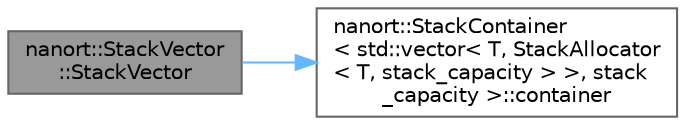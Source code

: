 digraph "nanort::StackVector::StackVector"
{
 // LATEX_PDF_SIZE
  bgcolor="transparent";
  edge [fontname=Helvetica,fontsize=10,labelfontname=Helvetica,labelfontsize=10];
  node [fontname=Helvetica,fontsize=10,shape=box,height=0.2,width=0.4];
  rankdir="LR";
  Node1 [label="nanort::StackVector\l::StackVector",height=0.2,width=0.4,color="gray40", fillcolor="grey60", style="filled", fontcolor="black",tooltip=" "];
  Node1 -> Node2 [color="steelblue1",style="solid"];
  Node2 [label="nanort::StackContainer\l\< std::vector\< T, StackAllocator\l\< T, stack_capacity \> \>, stack\l_capacity \>::container",height=0.2,width=0.4,color="grey40", fillcolor="white", style="filled",URL="$a01435.html#a936c210e9cedf972a8d60070913c4c0b",tooltip=" "];
}
